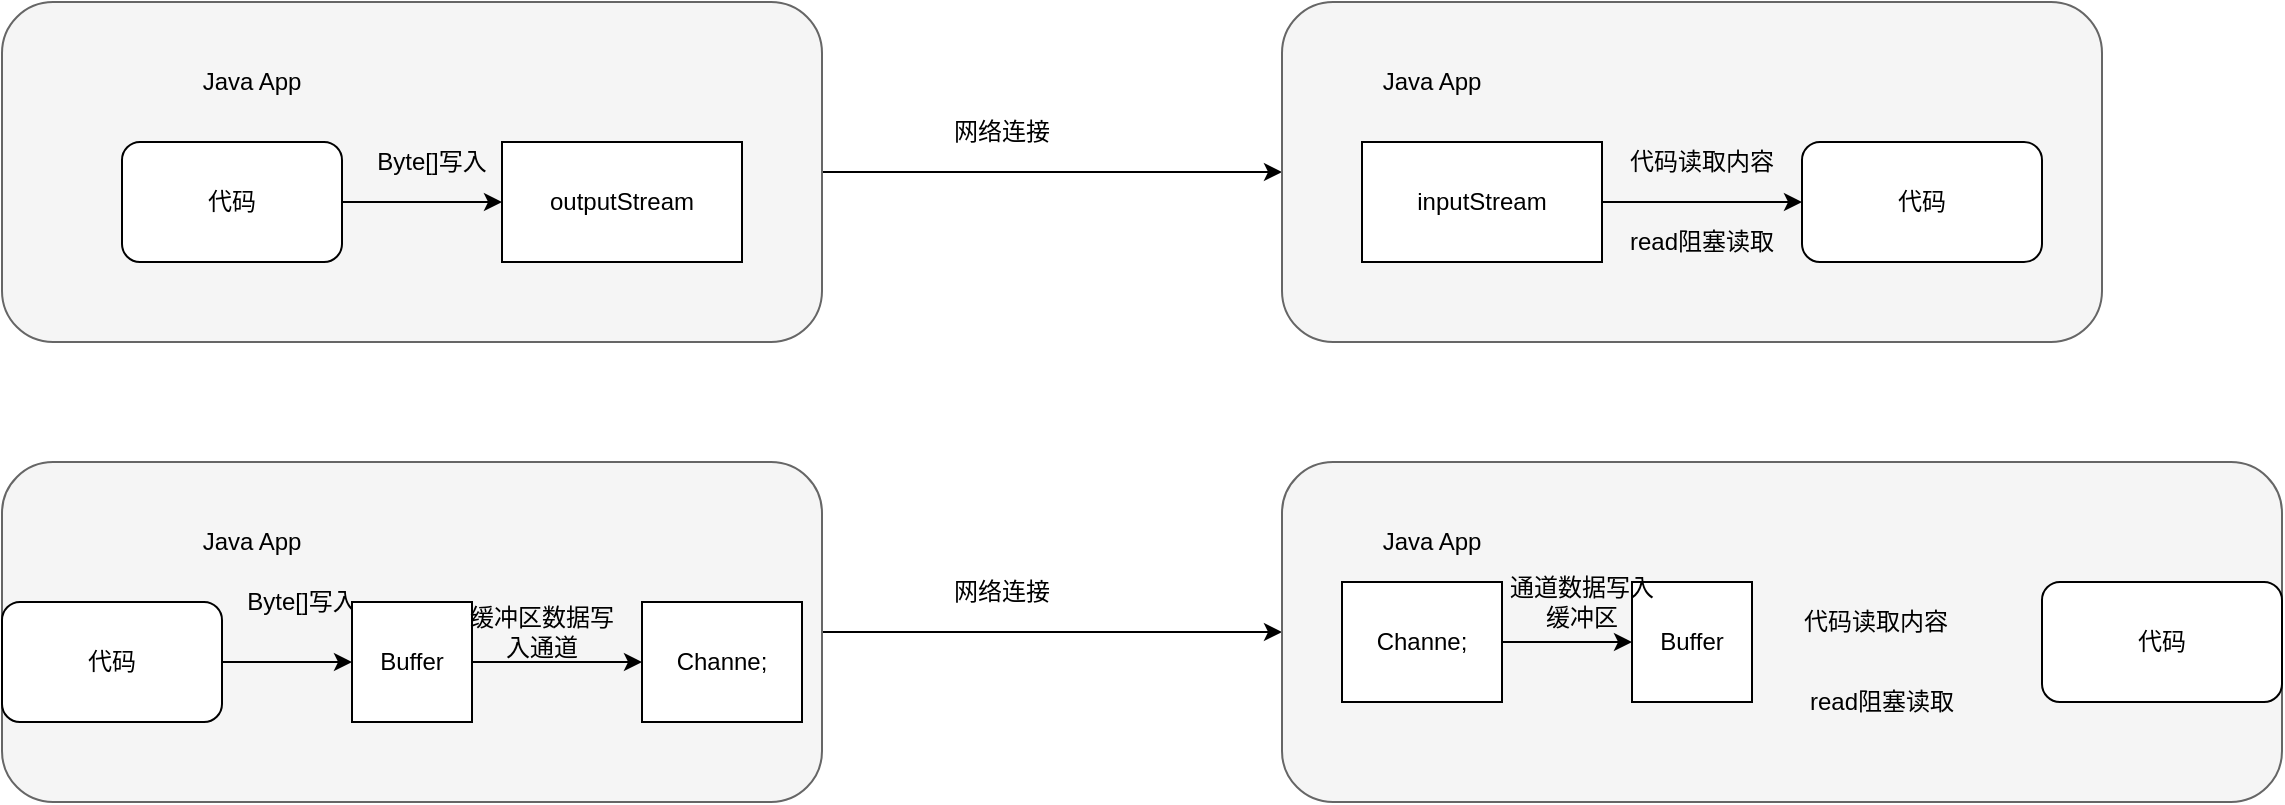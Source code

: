 <mxfile version="13.6.9" type="device"><diagram id="D6ey84UxKaGXr1g9V7ut" name="第 1 页"><mxGraphModel dx="1612" dy="553" grid="1" gridSize="10" guides="1" tooltips="1" connect="1" arrows="1" fold="1" page="1" pageScale="1" pageWidth="827" pageHeight="1169" math="0" shadow="0"><root><mxCell id="0"/><mxCell id="1" parent="0"/><mxCell id="-_u415MDGBm6vhLrvrs--14" style="edgeStyle=orthogonalEdgeStyle;rounded=0;orthogonalLoop=1;jettySize=auto;html=1;entryX=0;entryY=0.5;entryDx=0;entryDy=0;" edge="1" parent="1" source="-_u415MDGBm6vhLrvrs--10" target="-_u415MDGBm6vhLrvrs--11"><mxGeometry relative="1" as="geometry"/></mxCell><mxCell id="-_u415MDGBm6vhLrvrs--10" value="" style="rounded=1;whiteSpace=wrap;html=1;fillColor=#f5f5f5;strokeColor=#666666;fontColor=#333333;" vertex="1" parent="1"><mxGeometry x="-70" y="100" width="410" height="170" as="geometry"/></mxCell><mxCell id="-_u415MDGBm6vhLrvrs--11" value="" style="rounded=1;whiteSpace=wrap;html=1;fillColor=#f5f5f5;strokeColor=#666666;fontColor=#333333;" vertex="1" parent="1"><mxGeometry x="570" y="100" width="410" height="170" as="geometry"/></mxCell><mxCell id="-_u415MDGBm6vhLrvrs--3" style="edgeStyle=orthogonalEdgeStyle;rounded=0;orthogonalLoop=1;jettySize=auto;html=1;entryX=0;entryY=0.5;entryDx=0;entryDy=0;" edge="1" parent="1" source="-_u415MDGBm6vhLrvrs--1" target="-_u415MDGBm6vhLrvrs--2"><mxGeometry relative="1" as="geometry"/></mxCell><mxCell id="-_u415MDGBm6vhLrvrs--1" value="代码" style="rounded=1;whiteSpace=wrap;html=1;" vertex="1" parent="1"><mxGeometry x="-10" y="170" width="110" height="60" as="geometry"/></mxCell><mxCell id="-_u415MDGBm6vhLrvrs--2" value="outputStream" style="rounded=0;whiteSpace=wrap;html=1;" vertex="1" parent="1"><mxGeometry x="180" y="170" width="120" height="60" as="geometry"/></mxCell><mxCell id="-_u415MDGBm6vhLrvrs--4" value="Byte[]写入" style="text;html=1;strokeColor=none;fillColor=none;align=center;verticalAlign=middle;whiteSpace=wrap;rounded=0;" vertex="1" parent="1"><mxGeometry x="100" y="160" width="90" height="40" as="geometry"/></mxCell><mxCell id="-_u415MDGBm6vhLrvrs--7" style="edgeStyle=orthogonalEdgeStyle;rounded=0;orthogonalLoop=1;jettySize=auto;html=1;entryX=0;entryY=0.5;entryDx=0;entryDy=0;" edge="1" parent="1" source="-_u415MDGBm6vhLrvrs--5" target="-_u415MDGBm6vhLrvrs--6"><mxGeometry relative="1" as="geometry"/></mxCell><mxCell id="-_u415MDGBm6vhLrvrs--5" value="inputStream" style="rounded=0;whiteSpace=wrap;html=1;" vertex="1" parent="1"><mxGeometry x="610" y="170" width="120" height="60" as="geometry"/></mxCell><mxCell id="-_u415MDGBm6vhLrvrs--6" value="代码" style="rounded=1;whiteSpace=wrap;html=1;" vertex="1" parent="1"><mxGeometry x="830" y="170" width="120" height="60" as="geometry"/></mxCell><mxCell id="-_u415MDGBm6vhLrvrs--8" value="代码读取内容" style="text;html=1;strokeColor=none;fillColor=none;align=center;verticalAlign=middle;whiteSpace=wrap;rounded=0;" vertex="1" parent="1"><mxGeometry x="740" y="170" width="80" height="20" as="geometry"/></mxCell><mxCell id="-_u415MDGBm6vhLrvrs--9" value="read阻塞读取" style="text;html=1;strokeColor=none;fillColor=none;align=center;verticalAlign=middle;whiteSpace=wrap;rounded=0;" vertex="1" parent="1"><mxGeometry x="740" y="210" width="80" height="20" as="geometry"/></mxCell><mxCell id="-_u415MDGBm6vhLrvrs--12" value="Java App" style="text;html=1;strokeColor=none;fillColor=none;align=center;verticalAlign=middle;whiteSpace=wrap;rounded=0;" vertex="1" parent="1"><mxGeometry x="10" y="130" width="90" height="20" as="geometry"/></mxCell><mxCell id="-_u415MDGBm6vhLrvrs--13" value="Java App" style="text;html=1;strokeColor=none;fillColor=none;align=center;verticalAlign=middle;whiteSpace=wrap;rounded=0;" vertex="1" parent="1"><mxGeometry x="600" y="130" width="90" height="20" as="geometry"/></mxCell><mxCell id="-_u415MDGBm6vhLrvrs--15" value="网络连接" style="text;html=1;strokeColor=none;fillColor=none;align=center;verticalAlign=middle;whiteSpace=wrap;rounded=0;" vertex="1" parent="1"><mxGeometry x="380" y="140" width="100" height="50" as="geometry"/></mxCell><mxCell id="-_u415MDGBm6vhLrvrs--16" style="edgeStyle=orthogonalEdgeStyle;rounded=0;orthogonalLoop=1;jettySize=auto;html=1;entryX=0;entryY=0.5;entryDx=0;entryDy=0;" edge="1" parent="1" source="-_u415MDGBm6vhLrvrs--17" target="-_u415MDGBm6vhLrvrs--18"><mxGeometry relative="1" as="geometry"/></mxCell><mxCell id="-_u415MDGBm6vhLrvrs--17" value="" style="rounded=1;whiteSpace=wrap;html=1;fillColor=#f5f5f5;strokeColor=#666666;fontColor=#333333;" vertex="1" parent="1"><mxGeometry x="-70" y="330" width="410" height="170" as="geometry"/></mxCell><mxCell id="-_u415MDGBm6vhLrvrs--18" value="" style="rounded=1;whiteSpace=wrap;html=1;fillColor=#f5f5f5;strokeColor=#666666;fontColor=#333333;" vertex="1" parent="1"><mxGeometry x="570" y="330" width="500" height="170" as="geometry"/></mxCell><mxCell id="-_u415MDGBm6vhLrvrs--34" style="edgeStyle=orthogonalEdgeStyle;rounded=0;orthogonalLoop=1;jettySize=auto;html=1;" edge="1" parent="1" source="-_u415MDGBm6vhLrvrs--20" target="-_u415MDGBm6vhLrvrs--33"><mxGeometry relative="1" as="geometry"/></mxCell><mxCell id="-_u415MDGBm6vhLrvrs--20" value="代码" style="rounded=1;whiteSpace=wrap;html=1;" vertex="1" parent="1"><mxGeometry x="-70" y="400" width="110" height="60" as="geometry"/></mxCell><mxCell id="-_u415MDGBm6vhLrvrs--22" value="Byte[]写入" style="text;html=1;strokeColor=none;fillColor=none;align=center;verticalAlign=middle;whiteSpace=wrap;rounded=0;" vertex="1" parent="1"><mxGeometry x="40" y="390" width="80" height="20" as="geometry"/></mxCell><mxCell id="-_u415MDGBm6vhLrvrs--25" value="代码" style="rounded=1;whiteSpace=wrap;html=1;" vertex="1" parent="1"><mxGeometry x="950" y="390" width="120" height="60" as="geometry"/></mxCell><mxCell id="-_u415MDGBm6vhLrvrs--26" value="代码读取内容" style="text;html=1;strokeColor=none;fillColor=none;align=center;verticalAlign=middle;whiteSpace=wrap;rounded=0;" vertex="1" parent="1"><mxGeometry x="827" y="400" width="80" height="20" as="geometry"/></mxCell><mxCell id="-_u415MDGBm6vhLrvrs--27" value="read阻塞读取" style="text;html=1;strokeColor=none;fillColor=none;align=center;verticalAlign=middle;whiteSpace=wrap;rounded=0;" vertex="1" parent="1"><mxGeometry x="830" y="440" width="80" height="20" as="geometry"/></mxCell><mxCell id="-_u415MDGBm6vhLrvrs--28" value="Java App" style="text;html=1;strokeColor=none;fillColor=none;align=center;verticalAlign=middle;whiteSpace=wrap;rounded=0;" vertex="1" parent="1"><mxGeometry x="10" y="360" width="90" height="20" as="geometry"/></mxCell><mxCell id="-_u415MDGBm6vhLrvrs--29" value="Java App" style="text;html=1;strokeColor=none;fillColor=none;align=center;verticalAlign=middle;whiteSpace=wrap;rounded=0;" vertex="1" parent="1"><mxGeometry x="600" y="360" width="90" height="20" as="geometry"/></mxCell><mxCell id="-_u415MDGBm6vhLrvrs--30" value="网络连接" style="text;html=1;strokeColor=none;fillColor=none;align=center;verticalAlign=middle;whiteSpace=wrap;rounded=0;" vertex="1" parent="1"><mxGeometry x="380" y="370" width="100" height="50" as="geometry"/></mxCell><mxCell id="-_u415MDGBm6vhLrvrs--36" style="edgeStyle=orthogonalEdgeStyle;rounded=0;orthogonalLoop=1;jettySize=auto;html=1;entryX=0;entryY=0.5;entryDx=0;entryDy=0;" edge="1" parent="1" source="-_u415MDGBm6vhLrvrs--33" target="-_u415MDGBm6vhLrvrs--35"><mxGeometry relative="1" as="geometry"/></mxCell><mxCell id="-_u415MDGBm6vhLrvrs--33" value="Buffer" style="rounded=0;whiteSpace=wrap;html=1;" vertex="1" parent="1"><mxGeometry x="105" y="400" width="60" height="60" as="geometry"/></mxCell><mxCell id="-_u415MDGBm6vhLrvrs--35" value="Channe;" style="rounded=0;whiteSpace=wrap;html=1;" vertex="1" parent="1"><mxGeometry x="250" y="400" width="80" height="60" as="geometry"/></mxCell><mxCell id="-_u415MDGBm6vhLrvrs--37" value="缓冲区数据写入通道" style="text;html=1;strokeColor=none;fillColor=none;align=center;verticalAlign=middle;whiteSpace=wrap;rounded=0;" vertex="1" parent="1"><mxGeometry x="160" y="405" width="80" height="20" as="geometry"/></mxCell><mxCell id="-_u415MDGBm6vhLrvrs--40" style="edgeStyle=orthogonalEdgeStyle;rounded=0;orthogonalLoop=1;jettySize=auto;html=1;entryX=0;entryY=0.5;entryDx=0;entryDy=0;" edge="1" parent="1" source="-_u415MDGBm6vhLrvrs--38" target="-_u415MDGBm6vhLrvrs--39"><mxGeometry relative="1" as="geometry"/></mxCell><mxCell id="-_u415MDGBm6vhLrvrs--38" value="Channe;" style="rounded=0;whiteSpace=wrap;html=1;" vertex="1" parent="1"><mxGeometry x="600" y="390" width="80" height="60" as="geometry"/></mxCell><mxCell id="-_u415MDGBm6vhLrvrs--39" value="Buffer" style="rounded=0;whiteSpace=wrap;html=1;" vertex="1" parent="1"><mxGeometry x="745" y="390" width="60" height="60" as="geometry"/></mxCell><mxCell id="-_u415MDGBm6vhLrvrs--41" value="通道数据写入缓冲区" style="text;html=1;strokeColor=none;fillColor=none;align=center;verticalAlign=middle;whiteSpace=wrap;rounded=0;" vertex="1" parent="1"><mxGeometry x="680" y="390" width="80" height="20" as="geometry"/></mxCell></root></mxGraphModel></diagram></mxfile>